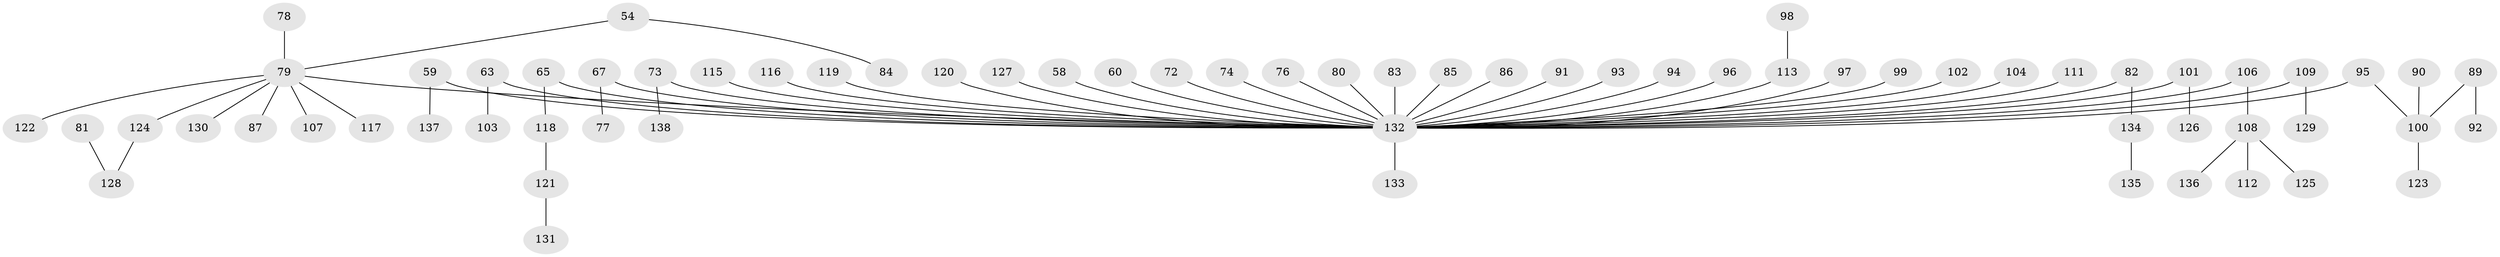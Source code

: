 // original degree distribution, {5: 0.036231884057971016, 3: 0.11594202898550725, 6: 0.014492753623188406, 2: 0.3188405797101449, 7: 0.021739130434782608, 4: 0.028985507246376812, 1: 0.463768115942029}
// Generated by graph-tools (version 1.1) at 2025/52/03/09/25 04:52:24]
// undirected, 69 vertices, 68 edges
graph export_dot {
graph [start="1"]
  node [color=gray90,style=filled];
  54;
  58;
  59;
  60;
  63;
  65 [super="+35"];
  67 [super="+56"];
  72;
  73;
  74;
  76;
  77;
  78;
  79 [super="+66"];
  80;
  81;
  82;
  83;
  84;
  85;
  86;
  87;
  89;
  90;
  91;
  92;
  93;
  94;
  95 [super="+57"];
  96;
  97;
  98;
  99;
  100 [super="+24+37+38"];
  101;
  102;
  103;
  104;
  106;
  107;
  108;
  109;
  111;
  112;
  113 [super="+88"];
  115 [super="+48"];
  116;
  117;
  118;
  119;
  120;
  121;
  122;
  123;
  124 [super="+20"];
  125;
  126;
  127;
  128 [super="+69"];
  129;
  130;
  131;
  132 [super="+36+70+105+114+53+110+55"];
  133;
  134;
  135;
  136;
  137;
  138;
  54 -- 84;
  54 -- 79;
  58 -- 132;
  59 -- 137;
  59 -- 132;
  60 -- 132;
  63 -- 103;
  63 -- 132;
  65 -- 118;
  65 -- 132;
  67 -- 77;
  67 -- 132;
  72 -- 132;
  73 -- 138;
  73 -- 132;
  74 -- 132;
  76 -- 132;
  78 -- 79;
  79 -- 107;
  79 -- 117;
  79 -- 130;
  79 -- 87;
  79 -- 122;
  79 -- 124;
  79 -- 132;
  80 -- 132;
  81 -- 128;
  82 -- 134;
  82 -- 132;
  83 -- 132;
  85 -- 132;
  86 -- 132;
  89 -- 92;
  89 -- 100;
  90 -- 100;
  91 -- 132;
  93 -- 132;
  94 -- 132;
  95 -- 100;
  95 -- 132;
  96 -- 132;
  97 -- 132;
  98 -- 113;
  99 -- 132;
  100 -- 123;
  101 -- 126;
  101 -- 132;
  102 -- 132;
  104 -- 132;
  106 -- 108;
  106 -- 132;
  108 -- 112;
  108 -- 125;
  108 -- 136;
  109 -- 129;
  109 -- 132;
  111 -- 132;
  113 -- 132;
  115 -- 132;
  116 -- 132;
  118 -- 121;
  119 -- 132;
  120 -- 132;
  121 -- 131;
  124 -- 128;
  127 -- 132;
  132 -- 133;
  134 -- 135;
}
